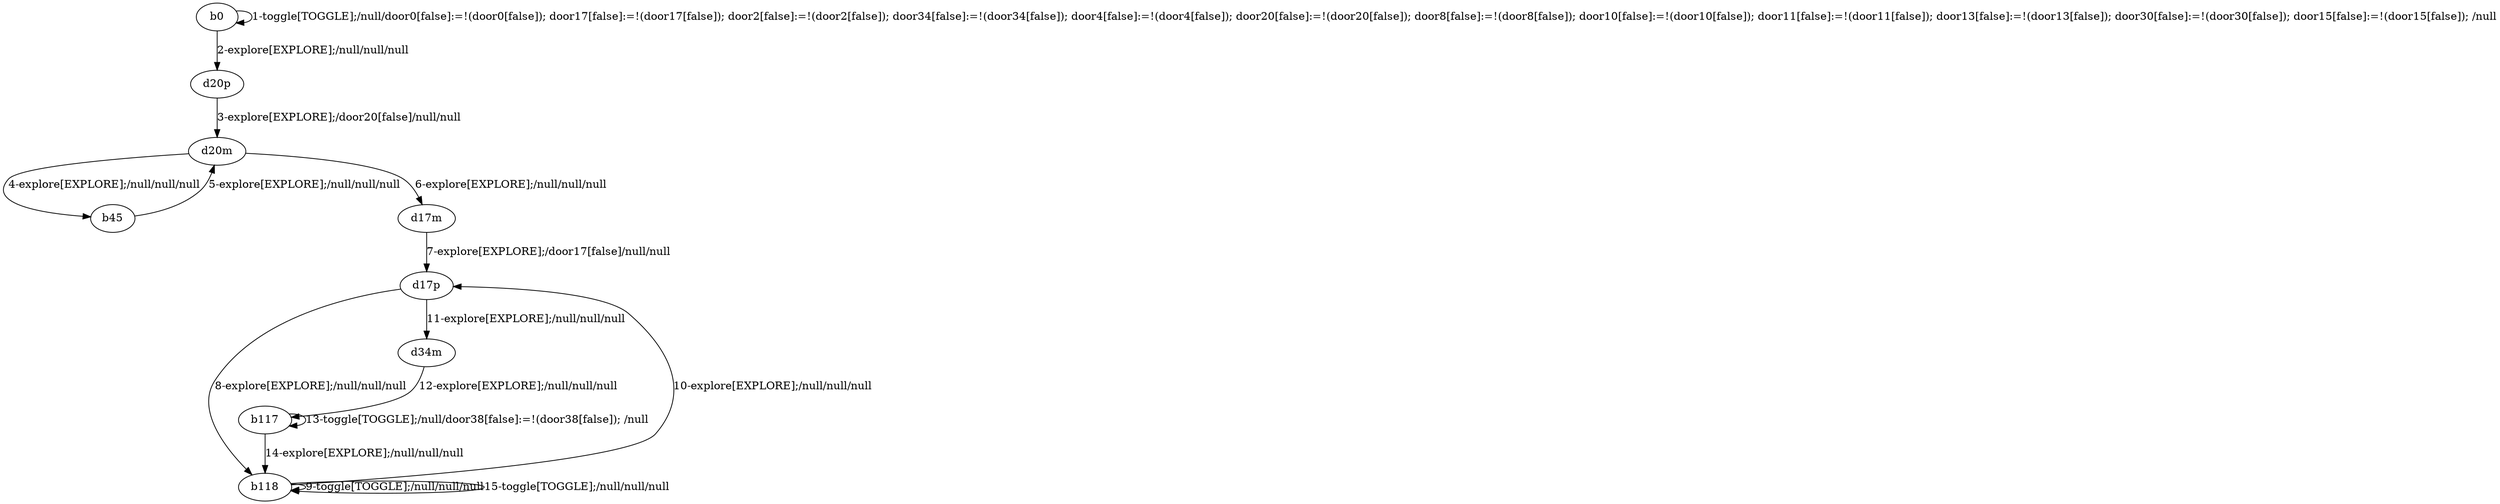 # Total number of goals covered by this test: 7
# d17p --> b118
# d17p --> d34m
# b117 --> b118
# b118 --> d17p
# b117 --> b117
# b118 --> b118
# d34m --> b117

digraph g {
"b0" -> "b0" [label = "1-toggle[TOGGLE];/null/door0[false]:=!(door0[false]); door17[false]:=!(door17[false]); door2[false]:=!(door2[false]); door34[false]:=!(door34[false]); door4[false]:=!(door4[false]); door20[false]:=!(door20[false]); door8[false]:=!(door8[false]); door10[false]:=!(door10[false]); door11[false]:=!(door11[false]); door13[false]:=!(door13[false]); door30[false]:=!(door30[false]); door15[false]:=!(door15[false]); /null"];
"b0" -> "d20p" [label = "2-explore[EXPLORE];/null/null/null"];
"d20p" -> "d20m" [label = "3-explore[EXPLORE];/door20[false]/null/null"];
"d20m" -> "b45" [label = "4-explore[EXPLORE];/null/null/null"];
"b45" -> "d20m" [label = "5-explore[EXPLORE];/null/null/null"];
"d20m" -> "d17m" [label = "6-explore[EXPLORE];/null/null/null"];
"d17m" -> "d17p" [label = "7-explore[EXPLORE];/door17[false]/null/null"];
"d17p" -> "b118" [label = "8-explore[EXPLORE];/null/null/null"];
"b118" -> "b118" [label = "9-toggle[TOGGLE];/null/null/null"];
"b118" -> "d17p" [label = "10-explore[EXPLORE];/null/null/null"];
"d17p" -> "d34m" [label = "11-explore[EXPLORE];/null/null/null"];
"d34m" -> "b117" [label = "12-explore[EXPLORE];/null/null/null"];
"b117" -> "b117" [label = "13-toggle[TOGGLE];/null/door38[false]:=!(door38[false]); /null"];
"b117" -> "b118" [label = "14-explore[EXPLORE];/null/null/null"];
"b118" -> "b118" [label = "15-toggle[TOGGLE];/null/null/null"];
}